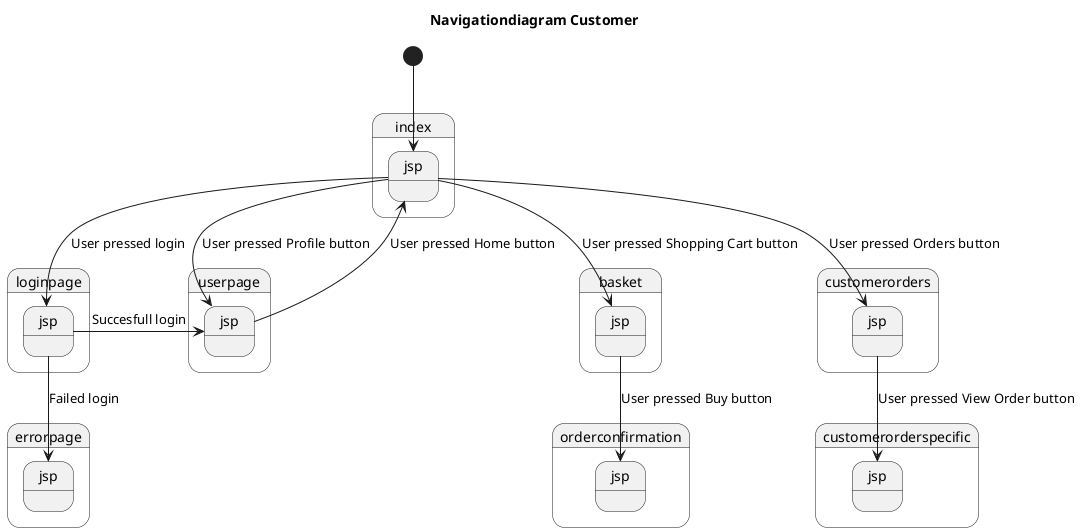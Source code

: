 @startuml
Title Navigationdiagram Customer

state index.jsp
[*] --> index.jsp

state loginpage.jsp
index.jsp --> loginpage.jsp : User pressed login

state userpage.jsp
loginpage.jsp --> userpage.jsp : Succesfull login
index.jsp --> userpage.jsp : User pressed Profile button

state errorpage.jsp
loginpage.jsp --> errorpage.jsp : Failed login

userpage.jsp --> index.jsp : User pressed Home button

state basket.jsp
index.jsp --> basket.jsp : User pressed Shopping Cart button

state orderconfirmation.jsp
basket.jsp --> orderconfirmation.jsp : User pressed Buy button

state customerorders.jsp
index.jsp --> customerorders.jsp : User pressed Orders button

state customerorderspecific.jsp
customerorders.jsp --> customerorderspecific.jsp : User pressed View Order button


@enduml